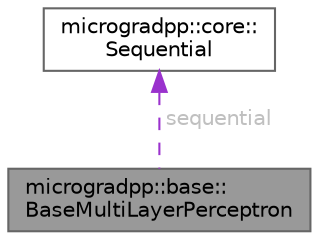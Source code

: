 digraph "microgradpp::base::BaseMultiLayerPerceptron"
{
 // LATEX_PDF_SIZE
  bgcolor="transparent";
  edge [fontname=Helvetica,fontsize=10,labelfontname=Helvetica,labelfontsize=10];
  node [fontname=Helvetica,fontsize=10,shape=box,height=0.2,width=0.4];
  Node1 [id="Node000001",label="microgradpp::base::\lBaseMultiLayerPerceptron",height=0.2,width=0.4,color="gray40", fillcolor="grey60", style="filled", fontcolor="black",tooltip="Abstract base class for Multi-Layer Perceptron (MLP) networks."];
  Node2 -> Node1 [id="edge1_Node000001_Node000002",dir="back",color="darkorchid3",style="dashed",tooltip=" ",label=" sequential",fontcolor="grey" ];
  Node2 [id="Node000002",label="microgradpp::core::\lSequential",height=0.2,width=0.4,color="gray40", fillcolor="white", style="filled",URL="$classmicrogradpp_1_1core_1_1_sequential.html",tooltip="Manages a sequence of neural network layers and supports forward propagation."];
}
